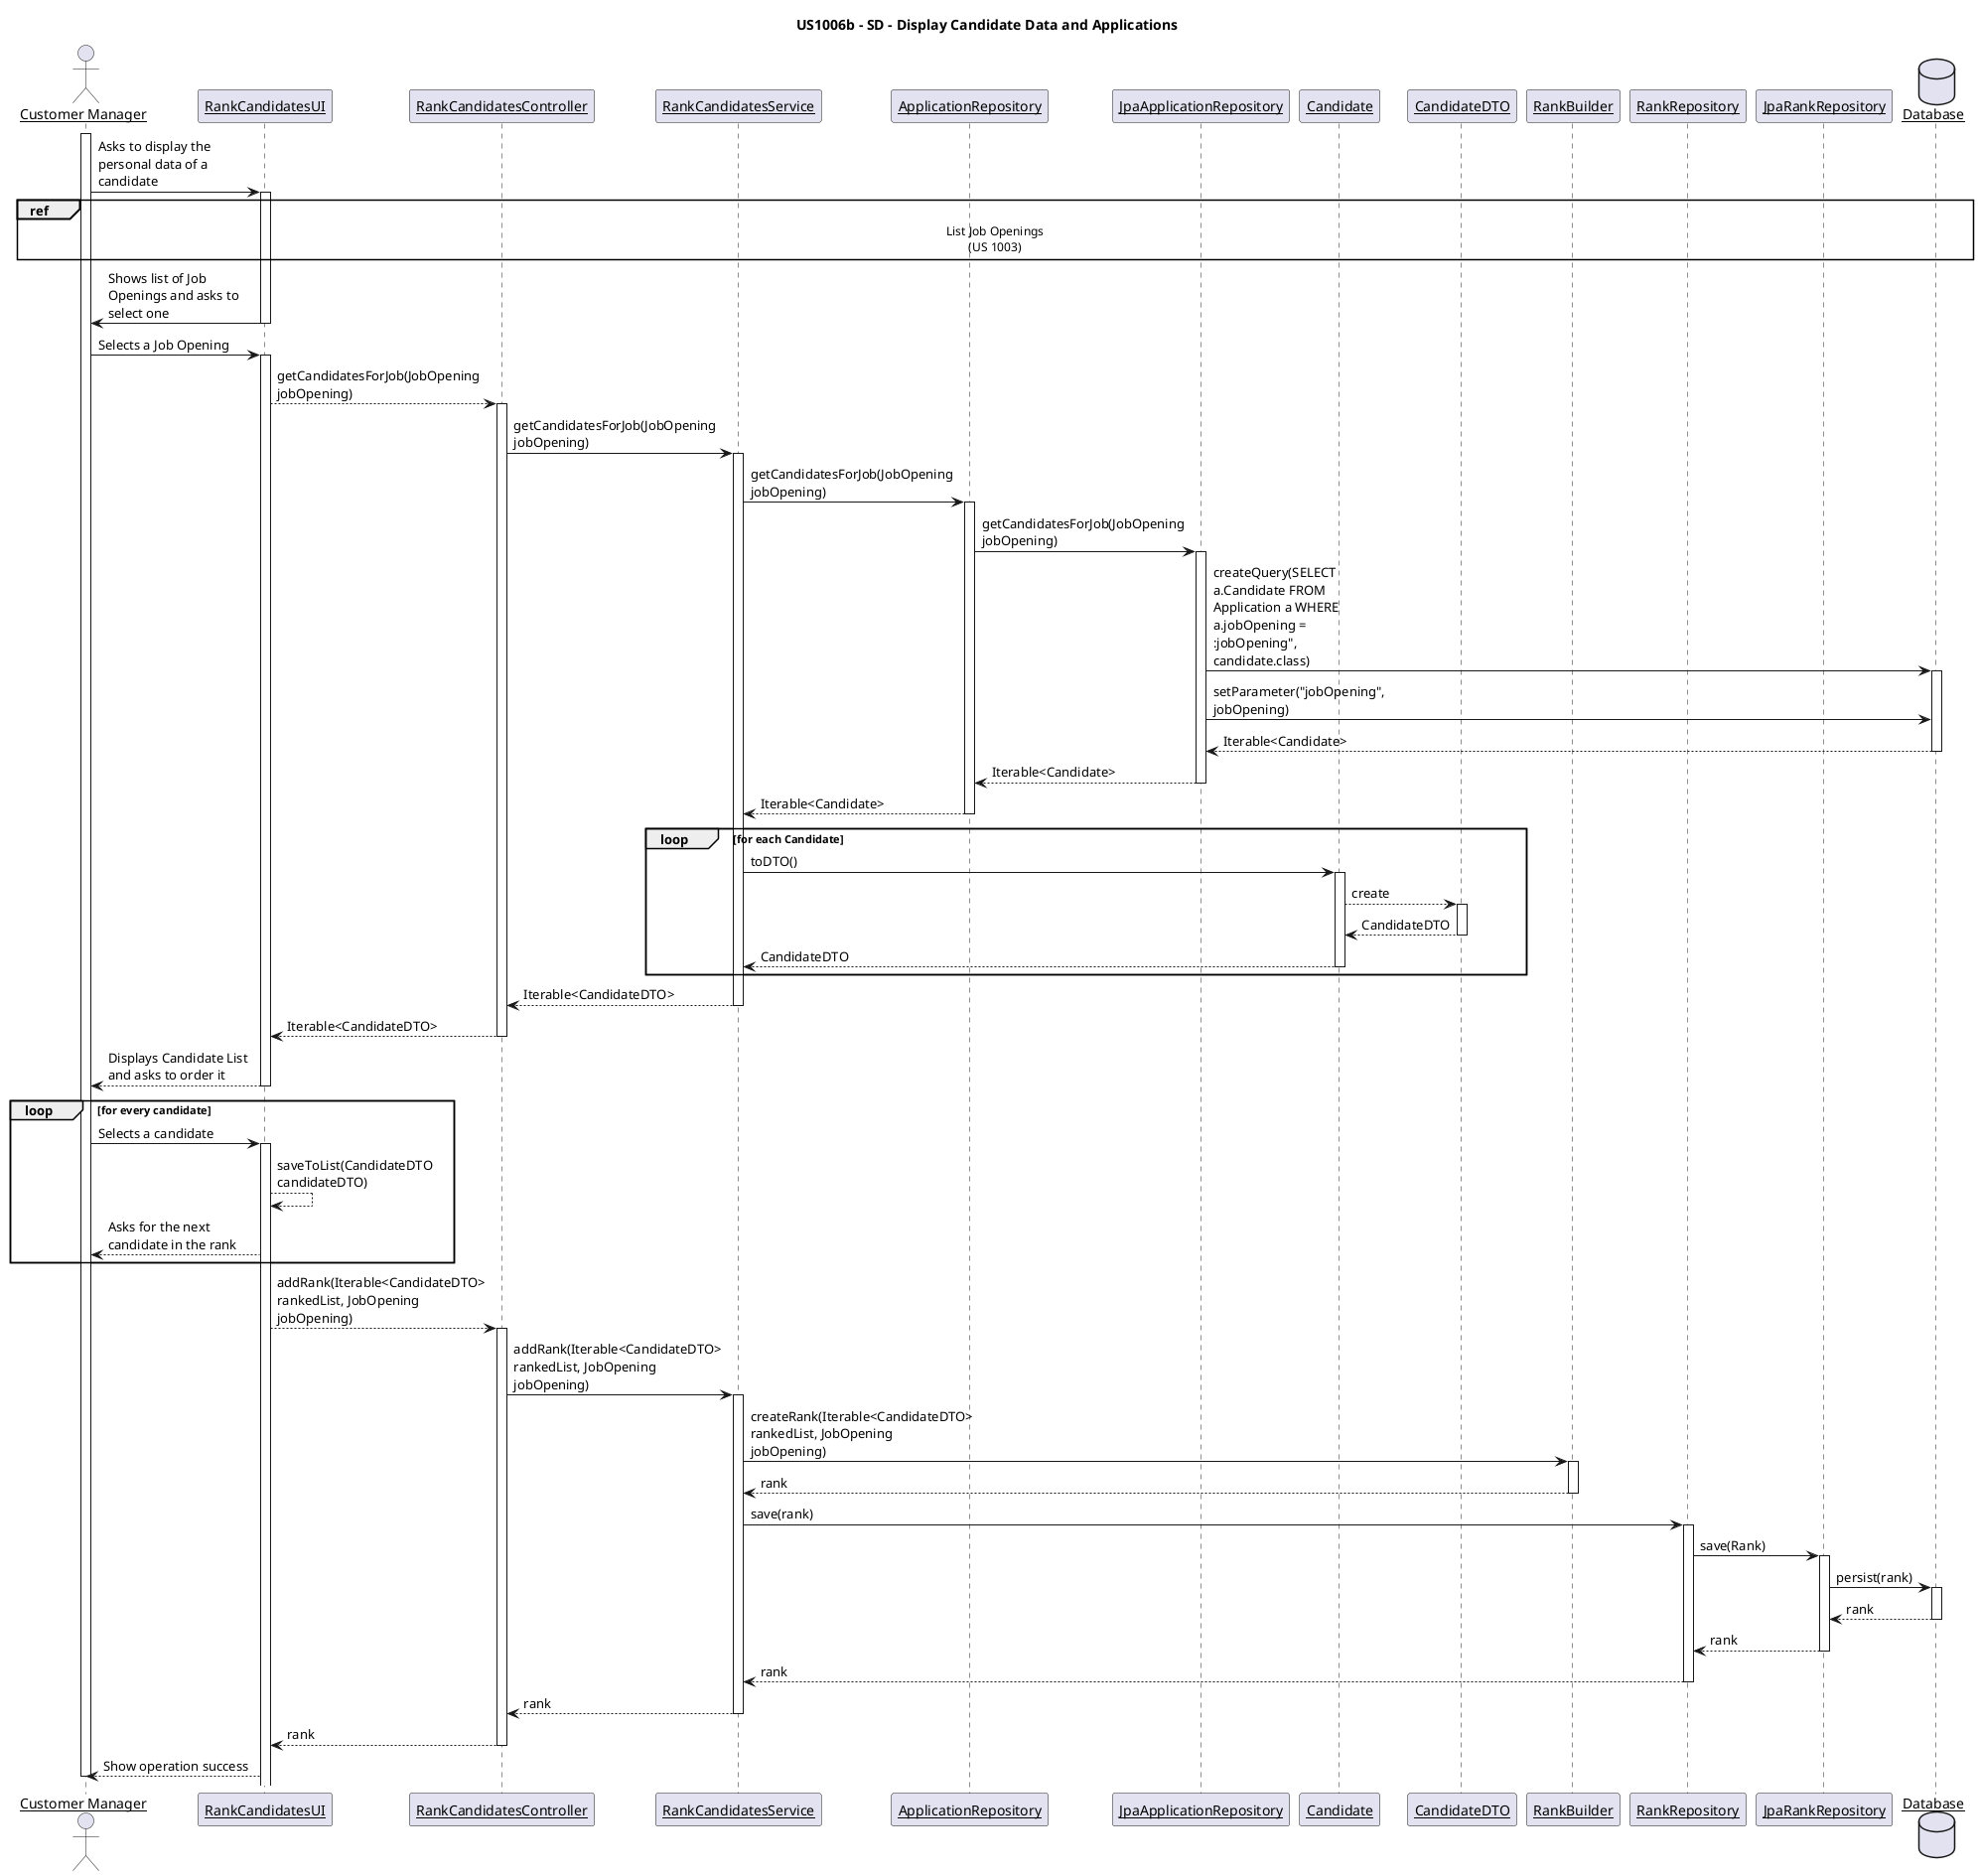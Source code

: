 @startuml
title US1006b - SD - Display Candidate Data and Applications
skinparam linetype ortho
skinparam maxmessagesize 150
skinparam sequenceParticipant underline

actor "Customer Manager" as CM

participant "RankCandidatesUI" as UI
participant "RankCandidatesController" as C
participant "RankCandidatesService" as S
participant "ApplicationRepository" as R
participant "JpaApplicationRepository" as RJPA
participant "Candidate" as A
participant "CandidateDTO" as ADTO
participant "RankBuilder" as RB
participant "RankRepository" as RR
participant "JpaRankRepository" as JRR
database "Database" as DB




activate CM
    CM -> UI : Asks to display the personal data of a candidate
    activate UI
        ref over DB , CM: List Job Openings\n(US 1003)
            UI -> CM : Shows list of Job Openings and asks to select one
    deactivate UI
    CM -> UI : Selects a Job Opening
    activate UI
        UI --> C : getCandidatesForJob(JobOpening jobOpening)
        activate C
            C -> S : getCandidatesForJob(JobOpening jobOpening)
            activate S
                S -> R : getCandidatesForJob(JobOpening jobOpening)
                activate R
                    R -> RJPA : getCandidatesForJob(JobOpening jobOpening)
                    activate RJPA
                        RJPA -> DB : createQuery(SELECT a.Candidate FROM Application a WHERE a.jobOpening = :jobOpening", candidate.class)
                        activate DB
                            RJPA -> DB : setParameter("jobOpening", jobOpening)
                            DB --> RJPA : Iterable<Candidate>
                        deactivate DB
                        RJPA --> R : Iterable<Candidate>
                    deactivate RJPA
                    R --> S : Iterable<Candidate>
                deactivate R

                    loop for each Candidate
                        S -> A: toDTO()
                    activate A
                        A --> ADTO: create
                        activate ADTO
                        A <-- ADTO: CandidateDTO
                        deactivate ADTO
                        S <-- A: CandidateDTO
                    deactivate A
                end
                S --> C : Iterable<CandidateDTO>
            deactivate S
            C --> UI : Iterable<CandidateDTO>
        deactivate C
        UI --> CM : Displays Candidate List and asks to order it
    deactivate UI
    loop for every candidate
        CM -> UI : Selects a candidate
        activate UI
            UI --> UI : saveToList(CandidateDTO candidateDTO)
            UI --> CM : Asks for the next candidate in the rank
    end loop
    UI --> C : addRank(Iterable<CandidateDTO> rankedList, JobOpening jobOpening)
    activate C
        C -> S : addRank(Iterable<CandidateDTO> rankedList, JobOpening jobOpening)
        activate S
            S -> RB : createRank(Iterable<CandidateDTO> rankedList, JobOpening jobOpening)
            activate RB
                RB --> S : rank
            deactivate RB
            S -> RR : save(rank)
            activate RR
                RR -> JRR : save(Rank)
                activate JRR
                    JRR -> DB : persist(rank)
                    activate DB
                        DB --> JRR : rank
                    deactivate DB
                    JRR --> RR : rank
                deactivate JRR
                RR --> S : rank
            deactivate RR
            S --> C : rank
        deactivate S
        C --> UI : rank
    deactivate C
    UI --> CM : Show operation success
deactivate CM

@enduml